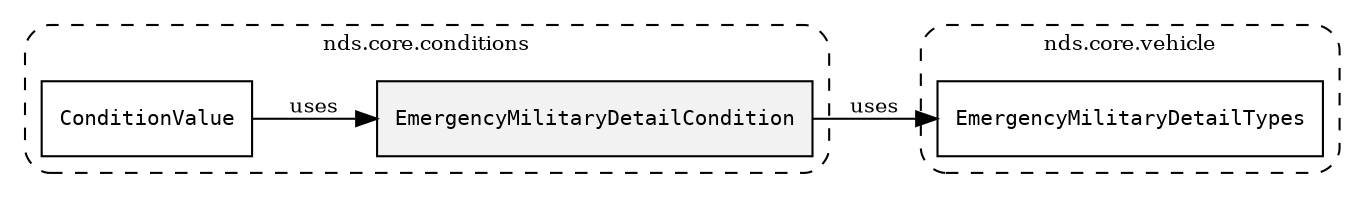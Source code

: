 /**
 * This dot file creates symbol collaboration diagram for EmergencyMilitaryDetailCondition.
 */
digraph ZSERIO
{
    node [shape=box, fontsize=10];
    rankdir="LR";
    fontsize=10;
    tooltip="EmergencyMilitaryDetailCondition collaboration diagram";

    subgraph "cluster_nds.core.conditions"
    {
        style="dashed, rounded";
        label="nds.core.conditions";
        tooltip="Package nds.core.conditions";
        href="../../../content/packages/nds.core.conditions.html#Package-nds-core-conditions";
        target="_parent";

        "EmergencyMilitaryDetailCondition" [style="filled", fillcolor="#0000000D", target="_parent", label=<<font face="monospace"><table align="center" border="0" cellspacing="0" cellpadding="0"><tr><td href="../../../content/packages/nds.core.conditions.html#Structure-EmergencyMilitaryDetailCondition" title="Structure defined in nds.core.conditions">EmergencyMilitaryDetailCondition</td></tr></table></font>>];
        "ConditionValue" [target="_parent", label=<<font face="monospace"><table align="center" border="0" cellspacing="0" cellpadding="0"><tr><td href="../../../content/packages/nds.core.conditions.html#Choice-ConditionValue" title="Choice defined in nds.core.conditions">ConditionValue</td></tr></table></font>>];
    }

    subgraph "cluster_nds.core.vehicle"
    {
        style="dashed, rounded";
        label="nds.core.vehicle";
        tooltip="Package nds.core.vehicle";
        href="../../../content/packages/nds.core.vehicle.html#Package-nds-core-vehicle";
        target="_parent";

        "EmergencyMilitaryDetailTypes" [target="_parent", label=<<font face="monospace"><table align="center" border="0" cellspacing="0" cellpadding="0"><tr><td href="../../../content/packages/nds.core.vehicle.html#Bitmask-EmergencyMilitaryDetailTypes" title="Bitmask defined in nds.core.vehicle">EmergencyMilitaryDetailTypes</td></tr></table></font>>];
    }

    "EmergencyMilitaryDetailCondition" -> "EmergencyMilitaryDetailTypes" [label="uses", fontsize=10];
    "ConditionValue" -> "EmergencyMilitaryDetailCondition" [label="uses", fontsize=10];
}
